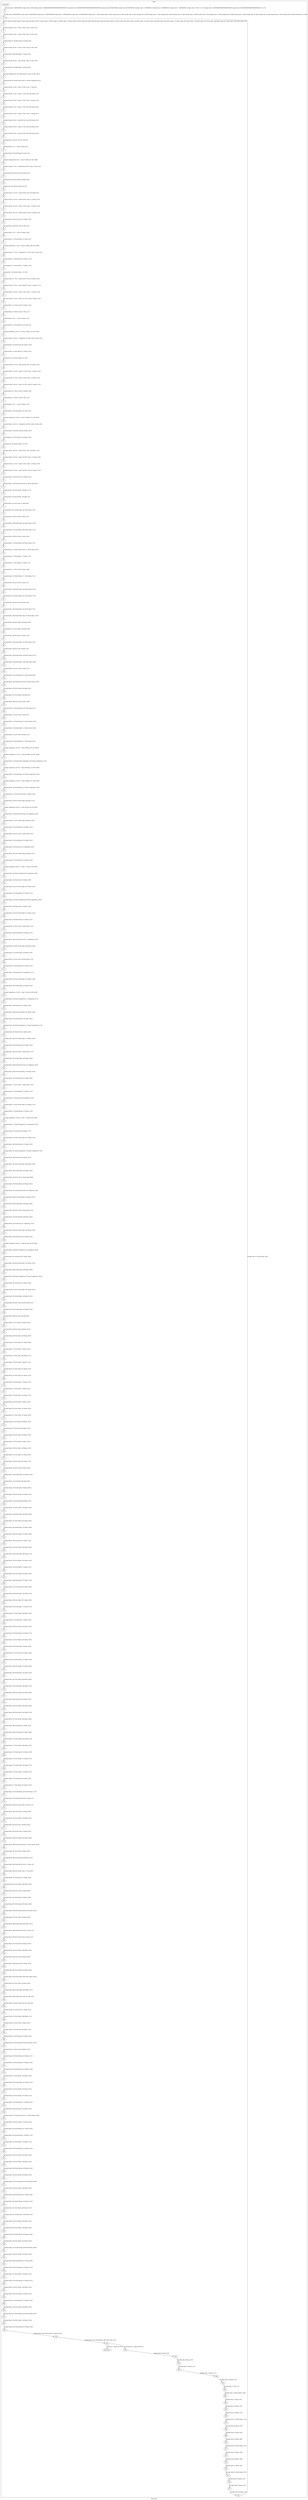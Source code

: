 digraph G {
label="Btor2XCFA";
subgraph cluster_0 {
label="main";
main_init[];
l1[];
l3[];
l4[];
l5[];
l6[];
l7[];
l8[];
l9[];
l10[];
l11[];
l12[];
l13[];
l14[];
l15[];
l16[];
l17[];
l18[];
l19[];
l20[];
l21[];
l22[];
l23[];
l24[];
l25[];
l26[];
l27[];
l28[];
l29[];
l30[];
l31[];
l32[];
l33[];
l34[];
l35[];
l36[];
l37[];
l38[];
l39[];
l40[];
l41[];
l42[];
l43[];
l44[];
l45[];
l46[];
l47[];
l48[];
l49[];
l50[];
l51[];
l52[];
l53[];
l54[];
l55[];
l56[];
l57[];
l58[];
l59[];
l60[];
l61[];
l62[];
l63[];
l64[];
l65[];
l66[];
l67[];
l68[];
l69[];
l70[];
l71[];
l72[];
l73[];
l74[];
l75[];
l76[];
l77[];
l78[];
l79[];
l80[];
l81[];
l82[];
l83[];
l84[];
l85[];
l86[];
l87[];
l88[];
l89[];
l90[];
l91[];
l92[];
l93[];
l94[];
l95[];
l96[];
l97[];
l98[];
l99[];
l100[];
l101[];
l102[];
l103[];
l104[];
l105[];
l106[];
l107[];
l108[];
l109[];
l110[];
l111[];
l112[];
l113[];
l114[];
l115[];
l116[];
l117[];
l118[];
l119[];
l120[];
l121[];
l122[];
l123[];
l124[];
l125[];
l126[];
l127[];
l128[];
l129[];
l130[];
l131[];
l132[];
l133[];
l134[];
l135[];
l136[];
l137[];
l138[];
l139[];
l140[];
l141[];
l142[];
l143[];
l144[];
l145[];
l146[];
l147[];
l148[];
l149[];
l150[];
l151[];
l152[];
l153[];
l154[];
l155[];
l156[];
l157[];
l158[];
l159[];
l160[];
l161[];
l162[];
l163[];
l164[];
l165[];
l166[];
l167[];
l168[];
l169[];
l170[];
l171[];
l172[];
l173[];
l174[];
l175[];
l176[];
l177[];
l178[];
l179[];
l180[];
l181[];
l182[];
l183[];
l184[];
l185[];
l186[];
l187[];
l188[];
l189[];
l190[];
l191[];
l192[];
l193[];
l194[];
l195[];
l196[];
l197[];
l198[];
l199[];
l200[];
l201[];
l202[];
l203[];
l204[];
l205[];
l206[];
l207[];
l208[];
l209[];
l210[];
l211[];
l212[];
l213[];
l214[];
l215[];
l216[];
l217[];
l218[];
l219[];
l220[];
l221[];
l222[];
l223[];
l224[];
l225[];
l226[];
l227[];
l228[];
l229[];
l230[];
l231[];
l232[];
l233[];
l234[];
l235[];
l236[];
l237[];
l238[];
l239[];
l240[];
l241[];
l242[];
l243[];
l244[];
l245[];
l246[];
l247[];
l248[];
l249[];
l250[];
l251[];
l252[];
l253[];
l254[];
l255[];
l256[];
l257[];
l258[];
l259[];
l260[];
l261[];
l262[];
l263[];
l264[];
l265[];
l266[];
l267[];
l268[];
l269[];
l270[];
l271[];
l272[];
l273[];
l274[];
l275[];
l276[];
l277[];
l278[];
l279[];
l280[];
l281[];
l282[];
l283[];
l284[];
l285[];
l286[];
l287[];
l288[];
l289[];
l290[];
l291[];
l292[];
l293[];
l294[];
l295[];
l296[];
l297[];
l298[];
l299[];
l300[];
l301[];
l302[];
l303[];
l304[];
l305[];
l306[];
l307[];
l308[];
l309[];
l310[];
l311[];
l312[];
l313[];
l314[];
l315[];
l316[];
l317[];
l318[];
l319[];
l320[];
l321[];
l322[];
l323[];
l324[];
l325[];
l326[];
l327[];
l328[];
l329[];
l330[];
l331[];
l332[];
l333[];
l334[];
l335[];
l336[];
l337[];
l338[];
l339[];
l340[];
l341[];
l342[];
l343[];
l344[];
l345[];
l346[];
l347[];
l348[];
l349[];
l350[];
l351[];
l352[];
l353[];
l354[];
l355[];
main_error[];
l356[];
l357[];
l358[];
l359[];
l360[];
l361[];
l362[];
l363[];
l364[];
l365[];
l366[];
l367[];
l368[];
l369[];
l370[];
l371[];
l372[];
l373[];
l374[];
l375[];
l376[];
l377[];
l378[];
main_init -> l1 [label="[(assign const_5 #b00000000),(assign const_16 #b0),(assign const_53 #b00000000000000000000000000000001),(assign const_54 #b00000000000000000000000000000000),(assign const_66 #b00000000),(assign const_68 #b00000100),(assign const_71 #b00000011),(assign const_74 #b00000010),(assign const_77 #b00000001),(assign const_87 #b11111111),(assign const_91 #b000000000000000000000000),(assign const_95 #b00000000000000000000000011111111)] "];
l3 -> l4 [label="[(havoc input_65),(havoc input_67),(havoc input_69),(havoc input_70),(havoc input_72),(havoc input_73),(havoc input_75),(havoc input_76),(havoc input_88),(havoc input_89),(havoc input_90),(havoc input_107),(havoc input_108),(havoc input_123),(havoc input_124),(havoc input_139),(havoc input_140),(havoc input_157),(havoc input_165),(havoc input_173),(havoc input_181),(havoc input_189),(havoc input_197),(havoc input_205),(havoc input_213)] "];
l4 -> l5 [label="[(assign ternary_55 (ite (= state_25 #b1) const_53 const_54))] "];
l5 -> l6 [label="[(assign ternary_56 (ite (= state_33 #b1) const_53 const_54))] "];
l6 -> l7 [label="[(assign binary_57 (bvadd ternary_55 ternary_56))] "];
l7 -> l8 [label="[(assign ternary_58 (ite (= state_41 #b1) const_53 const_54))] "];
l8 -> l9 [label="[(assign binary_59 (bvadd binary_57 ternary_58))] "];
l9 -> l10 [label="[(assign ternary_60 (ite (= state_49 #b1) const_53 const_54))] "];
l10 -> l11 [label="[(assign binary_61 (bvadd binary_59 ternary_60))] "];
l11 -> l12 [label="[(assign comparison_62 (ite (bvule binary_61 const_53) #b1 #b0))] "];
l12 -> l13 [label="[(assign binary_63 (bvand (bvnot state_51) (bvnot comparison_62)))] "];
l13 -> l14 [label="[(assign ternary_78 (ite (= input_76 #b1) const_77 state_6))] "];
l14 -> l15 [label="[(assign ternary_79 (ite (= input_75 #b1) const_66 ternary_78))] "];
l15 -> l16 [label="[(assign ternary_80 (ite (= input_73 #b1) const_74 ternary_79))] "];
l16 -> l17 [label="[(assign ternary_81 (ite (= input_72 #b1) const_66 ternary_80))] "];
l17 -> l18 [label="[(assign ternary_82 (ite (= input_70 #b1) const_71 ternary_81))] "];
l18 -> l19 [label="[(assign ternary_83 (ite (= input_69 #b1) const_66 ternary_82))] "];
l19 -> l20 [label="[(assign ternary_84 (ite (= input_67 #b1) const_68 ternary_83))] "];
l20 -> l21 [label="[(assign ternary_85 (ite (= input_65 #b1) const_66 ternary_84))] "];
l21 -> l22 [label="[(assign binary_92 (bvxor const_87 state_8))] "];
l22 -> l23 [label="[(assign binary_93 (++ const_91 binary_92))] "];
l23 -> l24 [label="[(assign binary_94 (bvsub binary_93 const_53))] "];
l24 -> l25 [label="[(assign comparison_96 (ite (= const_87 binary_92) #b1 #b0))] "];
l25 -> l26 [label="[(assign ternary_97 (ite (= comparison_96 #b1) const_53 const_54))] "];
l26 -> l27 [label="[(assign binary_98 (bvmul const_95 ternary_97))] "];
l27 -> l28 [label="[(assign binary_99 (bvor binary_94 binary_98))] "];
l28 -> l29 [label="[(assign slice_100 (extract binary_99 0 8))] "];
l29 -> l30 [label="[(assign ternary_101 (ite (= input_90 #b1) slice_100 binary_92))] "];
l30 -> l31 [label="[(assign ternary_102 (ite (= input_89 #b1) const_71 ternary_101))] "];
l31 -> l32 [label="[(assign ternary_103 (ite (= input_76 #b1) const_71 ternary_102))] "];
l32 -> l33 [label="[(assign ternary_104 (ite (= input_88 #b1) const_87 ternary_103))] "];
l33 -> l34 [label="[(assign binary_105 (bvxor const_87 ternary_104))] "];
l34 -> l35 [label="[(assign binary_109 (bvxor const_87 state_10))] "];
l35 -> l36 [label="[(assign binary_110 (++ const_91 binary_109))] "];
l36 -> l37 [label="[(assign binary_111 (bvsub binary_110 const_53))] "];
l37 -> l38 [label="[(assign comparison_112 (ite (= const_87 binary_109) #b1 #b0))] "];
l38 -> l39 [label="[(assign ternary_113 (ite (= comparison_112 #b1) const_53 const_54))] "];
l39 -> l40 [label="[(assign binary_114 (bvmul const_95 ternary_113))] "];
l40 -> l41 [label="[(assign binary_115 (bvor binary_111 binary_114))] "];
l41 -> l42 [label="[(assign slice_116 (extract binary_115 0 8))] "];
l42 -> l43 [label="[(assign ternary_117 (ite (= input_90 #b1) slice_116 binary_109))] "];
l43 -> l44 [label="[(assign ternary_118 (ite (= input_108 #b1) const_71 ternary_117))] "];
l44 -> l45 [label="[(assign ternary_119 (ite (= input_73 #b1) const_71 ternary_118))] "];
l45 -> l46 [label="[(assign ternary_120 (ite (= input_107 #b1) const_87 ternary_119))] "];
l46 -> l47 [label="[(assign binary_121 (bvxor const_87 ternary_120))] "];
l47 -> l48 [label="[(assign binary_125 (bvxor const_87 state_12))] "];
l48 -> l49 [label="[(assign binary_126 (++ const_91 binary_125))] "];
l49 -> l50 [label="[(assign binary_127 (bvsub binary_126 const_53))] "];
l50 -> l51 [label="[(assign comparison_128 (ite (= const_87 binary_125) #b1 #b0))] "];
l51 -> l52 [label="[(assign ternary_129 (ite (= comparison_128 #b1) const_53 const_54))] "];
l52 -> l53 [label="[(assign binary_130 (bvmul const_95 ternary_129))] "];
l53 -> l54 [label="[(assign binary_131 (bvor binary_127 binary_130))] "];
l54 -> l55 [label="[(assign slice_132 (extract binary_131 0 8))] "];
l55 -> l56 [label="[(assign ternary_133 (ite (= input_90 #b1) slice_132 binary_125))] "];
l56 -> l57 [label="[(assign ternary_134 (ite (= input_124 #b1) const_71 ternary_133))] "];
l57 -> l58 [label="[(assign ternary_135 (ite (= input_70 #b1) const_71 ternary_134))] "];
l58 -> l59 [label="[(assign ternary_136 (ite (= input_123 #b1) const_87 ternary_135))] "];
l59 -> l60 [label="[(assign binary_137 (bvxor const_87 ternary_136))] "];
l60 -> l61 [label="[(assign binary_141 (bvxor const_87 state_14))] "];
l61 -> l62 [label="[(assign binary_142 (++ const_91 binary_141))] "];
l62 -> l63 [label="[(assign binary_143 (bvsub binary_142 const_53))] "];
l63 -> l64 [label="[(assign comparison_144 (ite (= const_87 binary_141) #b1 #b0))] "];
l64 -> l65 [label="[(assign ternary_145 (ite (= comparison_144 #b1) const_53 const_54))] "];
l65 -> l66 [label="[(assign binary_146 (bvmul const_95 ternary_145))] "];
l66 -> l67 [label="[(assign binary_147 (bvor binary_143 binary_146))] "];
l67 -> l68 [label="[(assign slice_148 (extract binary_147 0 8))] "];
l68 -> l69 [label="[(assign ternary_149 (ite (= input_90 #b1) slice_148 binary_141))] "];
l69 -> l70 [label="[(assign ternary_150 (ite (= input_140 #b1) const_71 ternary_149))] "];
l70 -> l71 [label="[(assign ternary_151 (ite (= input_67 #b1) const_71 ternary_150))] "];
l71 -> l72 [label="[(assign ternary_152 (ite (= input_139 #b1) const_87 ternary_151))] "];
l72 -> l73 [label="[(assign binary_153 (bvxor const_87 ternary_152))] "];
l73 -> l74 [label="[(assign binary_156 (bvand (bvnot state_19) (bvnot input_89)))] "];
l74 -> l75 [label="[(assign binary_158 (bvor binary_156 input_157))] "];
l75 -> l76 [label="[(assign binary_159 (bvor binary_158 input_75))] "];
l76 -> l77 [label="[(assign binary_161 (bvor state_21 input_89))] "];
l77 -> l78 [label="[(assign binary_162 (bvand binary_161 (bvnot input_76)))] "];
l78 -> l79 [label="[(assign binary_164 (bvor state_23 input_76))] "];
l79 -> l80 [label="[(assign binary_166 (bvand binary_164 (bvnot input_165)))] "];
l80 -> l81 [label="[(assign binary_167 (bvand binary_166 (bvnot input_157)))] "];
l81 -> l82 [label="[(assign binary_169 (bvor state_25 input_165))] "];
l82 -> l83 [label="[(assign binary_170 (bvand binary_169 (bvnot input_75)))] "];
l83 -> l84 [label="[(assign binary_172 (bvand (bvnot state_27) (bvnot input_108)))] "];
l84 -> l85 [label="[(assign binary_174 (bvor binary_172 input_173))] "];
l85 -> l86 [label="[(assign binary_175 (bvor binary_174 input_72))] "];
l86 -> l87 [label="[(assign binary_177 (bvor state_29 input_108))] "];
l87 -> l88 [label="[(assign binary_178 (bvand binary_177 (bvnot input_73)))] "];
l88 -> l89 [label="[(assign binary_180 (bvor state_31 input_73))] "];
l89 -> l90 [label="[(assign binary_182 (bvand binary_180 (bvnot input_181)))] "];
l90 -> l91 [label="[(assign binary_183 (bvand binary_182 (bvnot input_173)))] "];
l91 -> l92 [label="[(assign binary_185 (bvor state_33 input_181))] "];
l92 -> l93 [label="[(assign binary_186 (bvand binary_185 (bvnot input_72)))] "];
l93 -> l94 [label="[(assign binary_188 (bvand (bvnot state_35) (bvnot input_124)))] "];
l94 -> l95 [label="[(assign binary_190 (bvor binary_188 input_189))] "];
l95 -> l96 [label="[(assign binary_191 (bvor binary_190 input_69))] "];
l96 -> l97 [label="[(assign binary_193 (bvor state_37 input_124))] "];
l97 -> l98 [label="[(assign binary_194 (bvand binary_193 (bvnot input_70)))] "];
l98 -> l99 [label="[(assign binary_196 (bvor state_39 input_70))] "];
l99 -> l100 [label="[(assign binary_198 (bvand binary_196 (bvnot input_197)))] "];
l100 -> l101 [label="[(assign binary_199 (bvand binary_198 (bvnot input_189)))] "];
l101 -> l102 [label="[(assign binary_201 (bvor state_41 input_197))] "];
l102 -> l103 [label="[(assign binary_202 (bvand binary_201 (bvnot input_69)))] "];
l103 -> l104 [label="[(assign binary_204 (bvand (bvnot state_43) (bvnot input_140)))] "];
l104 -> l105 [label="[(assign binary_206 (bvor binary_204 input_205))] "];
l105 -> l106 [label="[(assign binary_207 (bvor binary_206 input_65))] "];
l106 -> l107 [label="[(assign binary_209 (bvor state_45 input_140))] "];
l107 -> l108 [label="[(assign binary_210 (bvand binary_209 (bvnot input_67)))] "];
l108 -> l109 [label="[(assign binary_212 (bvor state_47 input_67))] "];
l109 -> l110 [label="[(assign binary_214 (bvand binary_212 (bvnot input_213)))] "];
l110 -> l111 [label="[(assign binary_215 (bvand binary_214 (bvnot input_205)))] "];
l111 -> l112 [label="[(assign binary_217 (bvor state_49 input_213))] "];
l112 -> l113 [label="[(assign binary_218 (bvand binary_217 (bvnot input_65)))] "];
l113 -> l114 [label="[(assign comparison_220 (ite (= const_66 binary_92) #b1 #b0))] "];
l114 -> l115 [label="[(assign comparison_221 (ite (= const_66 binary_109) #b1 #b0))] "];
l115 -> l116 [label="[(assign binary_222 (bvand (bvnot comparison_220) (bvnot comparison_221)))] "];
l116 -> l117 [label="[(assign comparison_223 (ite (= const_66 binary_125) #b1 #b0))] "];
l117 -> l118 [label="[(assign binary_224 (bvand binary_222 (bvnot comparison_223)))] "];
l118 -> l119 [label="[(assign comparison_225 (ite (= const_66 binary_141) #b1 #b0))] "];
l119 -> l120 [label="[(assign binary_226 (bvand binary_224 (bvnot comparison_225)))] "];
l120 -> l121 [label="[(assign binary_227 (bvand (bvnot state_17) binary_226))] "];
l121 -> l122 [label="[(assign binary_228 (bvor (bvnot input_90) binary_227))] "];
l122 -> l123 [label="[(assign comparison_229 (ite (= const_66 state_6) #b1 #b0))] "];
l123 -> l124 [label="[(assign binary_230 (bvand (bvnot state_19) comparison_229))] "];
l124 -> l125 [label="[(assign binary_231 (bvor (bvnot input_89) binary_230))] "];
l125 -> l126 [label="[(assign binary_232 (bvand binary_228 binary_231))] "];
l126 -> l127 [label="[(assign binary_233 (bvor state_21 (bvnot input_76)))] "];
l127 -> l128 [label="[(assign binary_234 (bvand binary_232 binary_233))] "];
l128 -> l129 [label="[(assign binary_235 (bvand state_23 comparison_220))] "];
l129 -> l130 [label="[(assign binary_236 (bvor (bvnot input_88) binary_235))] "];
l130 -> l131 [label="[(assign binary_237 (bvand binary_234 binary_236))] "];
l131 -> l132 [label="[(assign comparison_238 (ite (= const_77 state_6) #b1 #b0))] "];
l132 -> l133 [label="[(assign binary_239 (bvand comparison_96 comparison_238))] "];
l133 -> l134 [label="[(assign binary_240 (bvand state_23 binary_239))] "];
l134 -> l135 [label="[(assign binary_241 (bvor (bvnot input_165) binary_240))] "];
l135 -> l136 [label="[(assign binary_242 (bvand binary_237 binary_241))] "];
l136 -> l137 [label="[(assign binary_243 (bvand comparison_96 (bvnot comparison_238)))] "];
l137 -> l138 [label="[(assign binary_244 (bvand state_23 binary_243))] "];
l138 -> l139 [label="[(assign binary_245 (bvor (bvnot input_157) binary_244))] "];
l139 -> l140 [label="[(assign binary_246 (bvand binary_242 binary_245))] "];
l140 -> l141 [label="[(assign binary_247 (bvor state_25 (bvnot input_75)))] "];
l141 -> l142 [label="[(assign binary_248 (bvand binary_246 binary_247))] "];
l142 -> l143 [label="[(assign binary_249 (bvand (bvnot state_27) comparison_229))] "];
l143 -> l144 [label="[(assign binary_250 (bvor (bvnot input_108) binary_249))] "];
l144 -> l145 [label="[(assign binary_251 (bvand binary_248 binary_250))] "];
l145 -> l146 [label="[(assign binary_252 (bvor state_29 (bvnot input_73)))] "];
l146 -> l147 [label="[(assign binary_253 (bvand binary_251 binary_252))] "];
l147 -> l148 [label="[(assign binary_254 (bvand state_31 comparison_221))] "];
l148 -> l149 [label="[(assign binary_255 (bvor (bvnot input_107) binary_254))] "];
l149 -> l150 [label="[(assign binary_256 (bvand binary_253 binary_255))] "];
l150 -> l151 [label="[(assign comparison_257 (ite (= const_74 state_6) #b1 #b0))] "];
l151 -> l152 [label="[(assign binary_258 (bvand comparison_112 comparison_257))] "];
l152 -> l153 [label="[(assign binary_259 (bvand state_31 binary_258))] "];
l153 -> l154 [label="[(assign binary_260 (bvor (bvnot input_181) binary_259))] "];
l154 -> l155 [label="[(assign binary_261 (bvand binary_256 binary_260))] "];
l155 -> l156 [label="[(assign binary_262 (bvand comparison_112 (bvnot comparison_257)))] "];
l156 -> l157 [label="[(assign binary_263 (bvand state_31 binary_262))] "];
l157 -> l158 [label="[(assign binary_264 (bvor (bvnot input_173) binary_263))] "];
l158 -> l159 [label="[(assign binary_265 (bvand binary_261 binary_264))] "];
l159 -> l160 [label="[(assign binary_266 (bvor state_33 (bvnot input_72)))] "];
l160 -> l161 [label="[(assign binary_267 (bvand binary_265 binary_266))] "];
l161 -> l162 [label="[(assign binary_268 (bvand (bvnot state_35) comparison_229))] "];
l162 -> l163 [label="[(assign binary_269 (bvor (bvnot input_124) binary_268))] "];
l163 -> l164 [label="[(assign binary_270 (bvand binary_267 binary_269))] "];
l164 -> l165 [label="[(assign binary_271 (bvor state_37 (bvnot input_70)))] "];
l165 -> l166 [label="[(assign binary_272 (bvand binary_270 binary_271))] "];
l166 -> l167 [label="[(assign binary_273 (bvand state_39 comparison_223))] "];
l167 -> l168 [label="[(assign binary_274 (bvor (bvnot input_123) binary_273))] "];
l168 -> l169 [label="[(assign binary_275 (bvand binary_272 binary_274))] "];
l169 -> l170 [label="[(assign comparison_276 (ite (= const_71 state_6) #b1 #b0))] "];
l170 -> l171 [label="[(assign binary_277 (bvand comparison_128 comparison_276))] "];
l171 -> l172 [label="[(assign binary_278 (bvand state_39 binary_277))] "];
l172 -> l173 [label="[(assign binary_279 (bvor (bvnot input_197) binary_278))] "];
l173 -> l174 [label="[(assign binary_280 (bvand binary_275 binary_279))] "];
l174 -> l175 [label="[(assign binary_281 (bvand comparison_128 (bvnot comparison_276)))] "];
l175 -> l176 [label="[(assign binary_282 (bvand state_39 binary_281))] "];
l176 -> l177 [label="[(assign binary_283 (bvor (bvnot input_189) binary_282))] "];
l177 -> l178 [label="[(assign binary_284 (bvand binary_280 binary_283))] "];
l178 -> l179 [label="[(assign binary_285 (bvor state_41 (bvnot input_69)))] "];
l179 -> l180 [label="[(assign binary_286 (bvand binary_284 binary_285))] "];
l180 -> l181 [label="[(assign binary_287 (bvand (bvnot state_43) comparison_229))] "];
l181 -> l182 [label="[(assign binary_288 (bvor (bvnot input_140) binary_287))] "];
l182 -> l183 [label="[(assign binary_289 (bvand binary_286 binary_288))] "];
l183 -> l184 [label="[(assign binary_290 (bvor state_45 (bvnot input_67)))] "];
l184 -> l185 [label="[(assign binary_291 (bvand binary_289 binary_290))] "];
l185 -> l186 [label="[(assign binary_292 (bvand state_47 comparison_225))] "];
l186 -> l187 [label="[(assign binary_293 (bvor (bvnot input_139) binary_292))] "];
l187 -> l188 [label="[(assign binary_294 (bvand binary_291 binary_293))] "];
l188 -> l189 [label="[(assign comparison_295 (ite (= const_68 state_6) #b1 #b0))] "];
l189 -> l190 [label="[(assign binary_296 (bvand comparison_144 comparison_295))] "];
l190 -> l191 [label="[(assign binary_297 (bvand state_47 binary_296))] "];
l191 -> l192 [label="[(assign binary_298 (bvor (bvnot input_213) binary_297))] "];
l192 -> l193 [label="[(assign binary_299 (bvand binary_294 binary_298))] "];
l193 -> l194 [label="[(assign binary_300 (bvand comparison_144 (bvnot comparison_295)))] "];
l194 -> l195 [label="[(assign binary_301 (bvand state_47 binary_300))] "];
l195 -> l196 [label="[(assign binary_302 (bvor (bvnot input_205) binary_301))] "];
l196 -> l197 [label="[(assign binary_303 (bvand binary_299 binary_302))] "];
l197 -> l198 [label="[(assign binary_304 (bvor state_49 (bvnot input_65)))] "];
l198 -> l199 [label="[(assign binary_305 (bvand binary_303 binary_304))] "];
l199 -> l200 [label="[(assign binary_306 (bvor input_90 input_89))] "];
l200 -> l201 [label="[(assign binary_307 (bvor input_76 binary_306))] "];
l201 -> l202 [label="[(assign binary_308 (bvor input_88 binary_307))] "];
l202 -> l203 [label="[(assign binary_309 (bvor input_165 binary_308))] "];
l203 -> l204 [label="[(assign binary_310 (bvor input_157 binary_309))] "];
l204 -> l205 [label="[(assign binary_311 (bvor input_75 binary_310))] "];
l205 -> l206 [label="[(assign binary_312 (bvor input_108 binary_311))] "];
l206 -> l207 [label="[(assign binary_313 (bvor input_73 binary_312))] "];
l207 -> l208 [label="[(assign binary_314 (bvor input_107 binary_313))] "];
l208 -> l209 [label="[(assign binary_315 (bvor input_181 binary_314))] "];
l209 -> l210 [label="[(assign binary_316 (bvor input_173 binary_315))] "];
l210 -> l211 [label="[(assign binary_317 (bvor input_72 binary_316))] "];
l211 -> l212 [label="[(assign binary_318 (bvor input_124 binary_317))] "];
l212 -> l213 [label="[(assign binary_319 (bvor input_70 binary_318))] "];
l213 -> l214 [label="[(assign binary_320 (bvor input_123 binary_319))] "];
l214 -> l215 [label="[(assign binary_321 (bvor input_197 binary_320))] "];
l215 -> l216 [label="[(assign binary_322 (bvor input_189 binary_321))] "];
l216 -> l217 [label="[(assign binary_323 (bvor input_69 binary_322))] "];
l217 -> l218 [label="[(assign binary_324 (bvor input_140 binary_323))] "];
l218 -> l219 [label="[(assign binary_325 (bvor input_67 binary_324))] "];
l219 -> l220 [label="[(assign binary_326 (bvor input_139 binary_325))] "];
l220 -> l221 [label="[(assign binary_327 (bvor input_213 binary_326))] "];
l221 -> l222 [label="[(assign binary_328 (bvor input_205 binary_327))] "];
l222 -> l223 [label="[(assign binary_329 (bvor input_65 binary_328))] "];
l223 -> l224 [label="[(assign binary_330 (bvand binary_305 binary_329))] "];
l224 -> l225 [label="[(assign binary_331 (bvand input_90 input_89))] "];
l225 -> l226 [label="[(assign binary_332 (bvand input_76 binary_306))] "];
l226 -> l227 [label="[(assign binary_333 (bvor binary_331 binary_332))] "];
l227 -> l228 [label="[(assign binary_334 (bvand input_88 binary_307))] "];
l228 -> l229 [label="[(assign binary_335 (bvor binary_333 binary_334))] "];
l229 -> l230 [label="[(assign binary_336 (bvand input_165 binary_308))] "];
l230 -> l231 [label="[(assign binary_337 (bvor binary_335 binary_336))] "];
l231 -> l232 [label="[(assign binary_338 (bvand input_157 binary_309))] "];
l232 -> l233 [label="[(assign binary_339 (bvor binary_337 binary_338))] "];
l233 -> l234 [label="[(assign binary_340 (bvand input_75 binary_310))] "];
l234 -> l235 [label="[(assign binary_341 (bvor binary_339 binary_340))] "];
l235 -> l236 [label="[(assign binary_342 (bvand input_108 binary_311))] "];
l236 -> l237 [label="[(assign binary_343 (bvor binary_341 binary_342))] "];
l237 -> l238 [label="[(assign binary_344 (bvand input_73 binary_312))] "];
l238 -> l239 [label="[(assign binary_345 (bvor binary_343 binary_344))] "];
l239 -> l240 [label="[(assign binary_346 (bvand input_107 binary_313))] "];
l240 -> l241 [label="[(assign binary_347 (bvor binary_345 binary_346))] "];
l241 -> l242 [label="[(assign binary_348 (bvand input_181 binary_314))] "];
l242 -> l243 [label="[(assign binary_349 (bvor binary_347 binary_348))] "];
l243 -> l244 [label="[(assign binary_350 (bvand input_173 binary_315))] "];
l244 -> l245 [label="[(assign binary_351 (bvor binary_349 binary_350))] "];
l245 -> l246 [label="[(assign binary_352 (bvand input_72 binary_316))] "];
l246 -> l247 [label="[(assign binary_353 (bvor binary_351 binary_352))] "];
l247 -> l248 [label="[(assign binary_354 (bvand input_124 binary_317))] "];
l248 -> l249 [label="[(assign binary_355 (bvor binary_353 binary_354))] "];
l249 -> l250 [label="[(assign binary_356 (bvand input_70 binary_318))] "];
l250 -> l251 [label="[(assign binary_357 (bvor binary_355 binary_356))] "];
l251 -> l252 [label="[(assign binary_358 (bvand input_123 binary_319))] "];
l252 -> l253 [label="[(assign binary_359 (bvor binary_357 binary_358))] "];
l253 -> l254 [label="[(assign binary_360 (bvand input_197 binary_320))] "];
l254 -> l255 [label="[(assign binary_361 (bvor binary_359 binary_360))] "];
l255 -> l256 [label="[(assign binary_362 (bvand input_189 binary_321))] "];
l256 -> l257 [label="[(assign binary_363 (bvor binary_361 binary_362))] "];
l257 -> l258 [label="[(assign binary_364 (bvand input_69 binary_322))] "];
l258 -> l259 [label="[(assign binary_365 (bvor binary_363 binary_364))] "];
l259 -> l260 [label="[(assign binary_366 (bvand input_140 binary_323))] "];
l260 -> l261 [label="[(assign binary_367 (bvor binary_365 binary_366))] "];
l261 -> l262 [label="[(assign binary_368 (bvand input_67 binary_324))] "];
l262 -> l263 [label="[(assign binary_369 (bvor binary_367 binary_368))] "];
l263 -> l264 [label="[(assign binary_370 (bvand input_139 binary_325))] "];
l264 -> l265 [label="[(assign binary_371 (bvor binary_369 binary_370))] "];
l265 -> l266 [label="[(assign binary_372 (bvand input_213 binary_326))] "];
l266 -> l267 [label="[(assign binary_373 (bvor binary_371 binary_372))] "];
l267 -> l268 [label="[(assign binary_374 (bvand input_205 binary_327))] "];
l268 -> l269 [label="[(assign binary_375 (bvor binary_373 binary_374))] "];
l269 -> l270 [label="[(assign binary_376 (bvand input_65 binary_328))] "];
l270 -> l271 [label="[(assign binary_377 (bvor binary_375 binary_376))] "];
l271 -> l272 [label="[(assign binary_378 (bvand binary_330 (bvnot binary_377)))] "];
l272 -> l273 [label="[(assign binary_379 (bvand (bvnot state_19) state_21))] "];
l273 -> l274 [label="[(assign binary_380 (bvor (bvnot state_19) state_21))] "];
l274 -> l275 [label="[(assign binary_381 (bvand state_23 binary_380))] "];
l275 -> l276 [label="[(assign binary_382 (bvor binary_379 binary_381))] "];
l276 -> l277 [label="[(assign binary_383 (bvor state_23 binary_380))] "];
l277 -> l278 [label="[(assign binary_384 (bvand state_25 binary_383))] "];
l278 -> l279 [label="[(assign binary_385 (bvor binary_382 binary_384))] "];
l279 -> l280 [label="[(assign binary_386 (bvand (bvnot state_17) (bvnot binary_385)))] "];
l280 -> l281 [label="[(assign binary_387 (bvor state_25 binary_383))] "];
l281 -> l282 [label="[(assign binary_388 (bvand binary_386 binary_387))] "];
l282 -> l283 [label="[(assign binary_389 (bvand (bvnot state_27) state_29))] "];
l283 -> l284 [label="[(assign binary_390 (bvor (bvnot state_27) state_29))] "];
l284 -> l285 [label="[(assign binary_391 (bvand state_31 binary_390))] "];
l285 -> l286 [label="[(assign binary_392 (bvor binary_389 binary_391))] "];
l286 -> l287 [label="[(assign binary_393 (bvor state_31 binary_390))] "];
l287 -> l288 [label="[(assign binary_394 (bvand state_33 binary_393))] "];
l288 -> l289 [label="[(assign binary_395 (bvor binary_392 binary_394))] "];
l289 -> l290 [label="[(assign binary_396 (bvand binary_388 (bvnot binary_395)))] "];
l290 -> l291 [label="[(assign binary_397 (bvor state_33 binary_393))] "];
l291 -> l292 [label="[(assign binary_398 (bvand binary_396 binary_397))] "];
l292 -> l293 [label="[(assign binary_399 (bvand (bvnot state_35) state_37))] "];
l293 -> l294 [label="[(assign binary_400 (bvor (bvnot state_35) state_37))] "];
l294 -> l295 [label="[(assign binary_401 (bvand state_39 binary_400))] "];
l295 -> l296 [label="[(assign binary_402 (bvor binary_399 binary_401))] "];
l296 -> l297 [label="[(assign binary_403 (bvor state_39 binary_400))] "];
l297 -> l298 [label="[(assign binary_404 (bvand state_41 binary_403))] "];
l298 -> l299 [label="[(assign binary_405 (bvor binary_402 binary_404))] "];
l299 -> l300 [label="[(assign binary_406 (bvand binary_398 (bvnot binary_405)))] "];
l300 -> l301 [label="[(assign binary_407 (bvor state_41 binary_403))] "];
l301 -> l302 [label="[(assign binary_408 (bvand binary_406 binary_407))] "];
l302 -> l303 [label="[(assign binary_409 (bvand (bvnot state_43) state_45))] "];
l303 -> l304 [label="[(assign binary_410 (bvor (bvnot state_43) state_45))] "];
l304 -> l305 [label="[(assign binary_411 (bvand state_47 binary_410))] "];
l305 -> l306 [label="[(assign binary_412 (bvor binary_409 binary_411))] "];
l306 -> l307 [label="[(assign binary_413 (bvor state_47 binary_410))] "];
l307 -> l308 [label="[(assign binary_414 (bvand state_49 binary_413))] "];
l308 -> l309 [label="[(assign binary_415 (bvor binary_412 binary_414))] "];
l309 -> l310 [label="[(assign binary_416 (bvand binary_408 (bvnot binary_415)))] "];
l310 -> l311 [label="[(assign binary_417 (bvor state_49 binary_413))] "];
l311 -> l312 [label="[(assign binary_418 (bvand binary_416 binary_417))] "];
l312 -> l313 [label="[(assign binary_419 (bvand binary_378 binary_418))] "];
l313 -> l314 [label="[(assign binary_420 (bvand binary_162 binary_159))] "];
l314 -> l315 [label="[(assign binary_421 (bvor binary_162 binary_159))] "];
l315 -> l316 [label="[(assign binary_422 (bvand binary_167 binary_421))] "];
l316 -> l317 [label="[(assign binary_423 (bvor binary_420 binary_422))] "];
l317 -> l318 [label="[(assign binary_424 (bvor binary_167 binary_421))] "];
l318 -> l319 [label="[(assign binary_425 (bvand binary_170 binary_424))] "];
l319 -> l320 [label="[(assign binary_426 (bvor binary_423 binary_425))] "];
l320 -> l321 [label="[(assign binary_427 (bvand (bvnot state_17) (bvnot binary_426)))] "];
l321 -> l322 [label="[(assign binary_428 (bvor binary_170 binary_424))] "];
l322 -> l323 [label="[(assign binary_429 (bvand binary_427 binary_428))] "];
l323 -> l324 [label="[(assign binary_430 (bvand binary_178 binary_175))] "];
l324 -> l325 [label="[(assign binary_431 (bvor binary_178 binary_175))] "];
l325 -> l326 [label="[(assign binary_432 (bvand binary_183 binary_431))] "];
l326 -> l327 [label="[(assign binary_433 (bvor binary_430 binary_432))] "];
l327 -> l328 [label="[(assign binary_434 (bvor binary_183 binary_431))] "];
l328 -> l329 [label="[(assign binary_435 (bvand binary_186 binary_434))] "];
l329 -> l330 [label="[(assign binary_436 (bvor binary_433 binary_435))] "];
l330 -> l331 [label="[(assign binary_437 (bvand binary_429 (bvnot binary_436)))] "];
l331 -> l332 [label="[(assign binary_438 (bvor binary_186 binary_434))] "];
l332 -> l333 [label="[(assign binary_439 (bvand binary_437 binary_438))] "];
l333 -> l334 [label="[(assign binary_440 (bvand binary_194 binary_191))] "];
l334 -> l335 [label="[(assign binary_441 (bvor binary_194 binary_191))] "];
l335 -> l336 [label="[(assign binary_442 (bvand binary_199 binary_441))] "];
l336 -> l337 [label="[(assign binary_443 (bvor binary_440 binary_442))] "];
l337 -> l338 [label="[(assign binary_444 (bvor binary_199 binary_441))] "];
l338 -> l339 [label="[(assign binary_445 (bvand binary_202 binary_444))] "];
l339 -> l340 [label="[(assign binary_446 (bvor binary_443 binary_445))] "];
l340 -> l341 [label="[(assign binary_447 (bvand binary_439 (bvnot binary_446)))] "];
l341 -> l342 [label="[(assign binary_448 (bvor binary_202 binary_444))] "];
l342 -> l343 [label="[(assign binary_449 (bvand binary_447 binary_448))] "];
l343 -> l344 [label="[(assign binary_450 (bvand binary_210 binary_207))] "];
l344 -> l345 [label="[(assign binary_451 (bvor binary_210 binary_207))] "];
l345 -> l346 [label="[(assign binary_452 (bvand binary_215 binary_451))] "];
l346 -> l347 [label="[(assign binary_453 (bvor binary_450 binary_452))] "];
l347 -> l348 [label="[(assign binary_454 (bvor binary_215 binary_451))] "];
l348 -> l349 [label="[(assign binary_455 (bvand binary_218 binary_454))] "];
l349 -> l350 [label="[(assign binary_456 (bvor binary_453 binary_455))] "];
l350 -> l351 [label="[(assign binary_457 (bvand binary_449 (bvnot binary_456)))] "];
l351 -> l352 [label="[(assign binary_458 (bvor binary_218 binary_454))] "];
l352 -> l353 [label="[(assign binary_459 (bvand binary_457 binary_458))] "];
l353 -> l354 [label="[(assign binary_460 (bvand binary_419 binary_459))] "];
l354 -> l355 [label="[(assign binary_461 (bvand binary_460 (bvnot state_51)))] "];
l355 -> main_error [label="[(assume (= binary_63 #b1))] "];
l355 -> l356 [label="[(assume (not (= binary_63 #b1)))] "];
l356 -> l357 [label="[(assign state_6 ternary_85)] "];
l357 -> l358 [label="[(assign state_8 binary_105)] "];
l358 -> l359 [label="[(assign state_10 binary_121)] "];
l359 -> l360 [label="[(assign state_12 binary_137)] "];
l360 -> l361 [label="[(assign state_14 binary_153)] "];
l361 -> l362 [label="[(assign state_17 state_17)] "];
l362 -> l363 [label="[(assign state_19 (bvnot binary_159))] "];
l363 -> l364 [label="[(assign state_21 binary_162)] "];
l364 -> l365 [label="[(assign state_23 binary_167)] "];
l365 -> l366 [label="[(assign state_25 binary_170)] "];
l366 -> l367 [label="[(assign state_27 (bvnot binary_175))] "];
l367 -> l368 [label="[(assign state_29 binary_178)] "];
l368 -> l369 [label="[(assign state_31 binary_183)] "];
l369 -> l370 [label="[(assign state_33 binary_186)] "];
l370 -> l371 [label="[(assign state_35 (bvnot binary_191))] "];
l371 -> l372 [label="[(assign state_37 binary_194)] "];
l372 -> l373 [label="[(assign state_39 binary_199)] "];
l373 -> l374 [label="[(assign state_41 binary_202)] "];
l374 -> l375 [label="[(assign state_43 (bvnot binary_207))] "];
l375 -> l376 [label="[(assign state_45 binary_210)] "];
l376 -> l377 [label="[(assign state_47 binary_215)] "];
l377 -> l378 [label="[(assign state_49 binary_218)] "];
l378 -> l3 [label="[(assign state_51 (bvnot binary_461))] "];
l1 -> l3 [label="[(assign state_6 #b00000000),(assign state_8 #b00000000),(assign state_10 #b00000000),(assign state_12 #b00000000),(assign state_14 #b00000000),(assign state_17 #b0),(assign state_19 #b0),(assign state_21 #b0),(assign state_23 #b0),(assign state_25 #b0),(assign state_27 #b0),(assign state_29 #b0),(assign state_31 #b0),(assign state_33 #b0),(assign state_35 #b0),(assign state_37 #b0),(assign state_39 #b0),(assign state_41 #b0),(assign state_43 #b0),(assign state_45 #b0),(assign state_47 #b0),(assign state_49 #b0),(assign state_51 #b0)] "];

}
}
